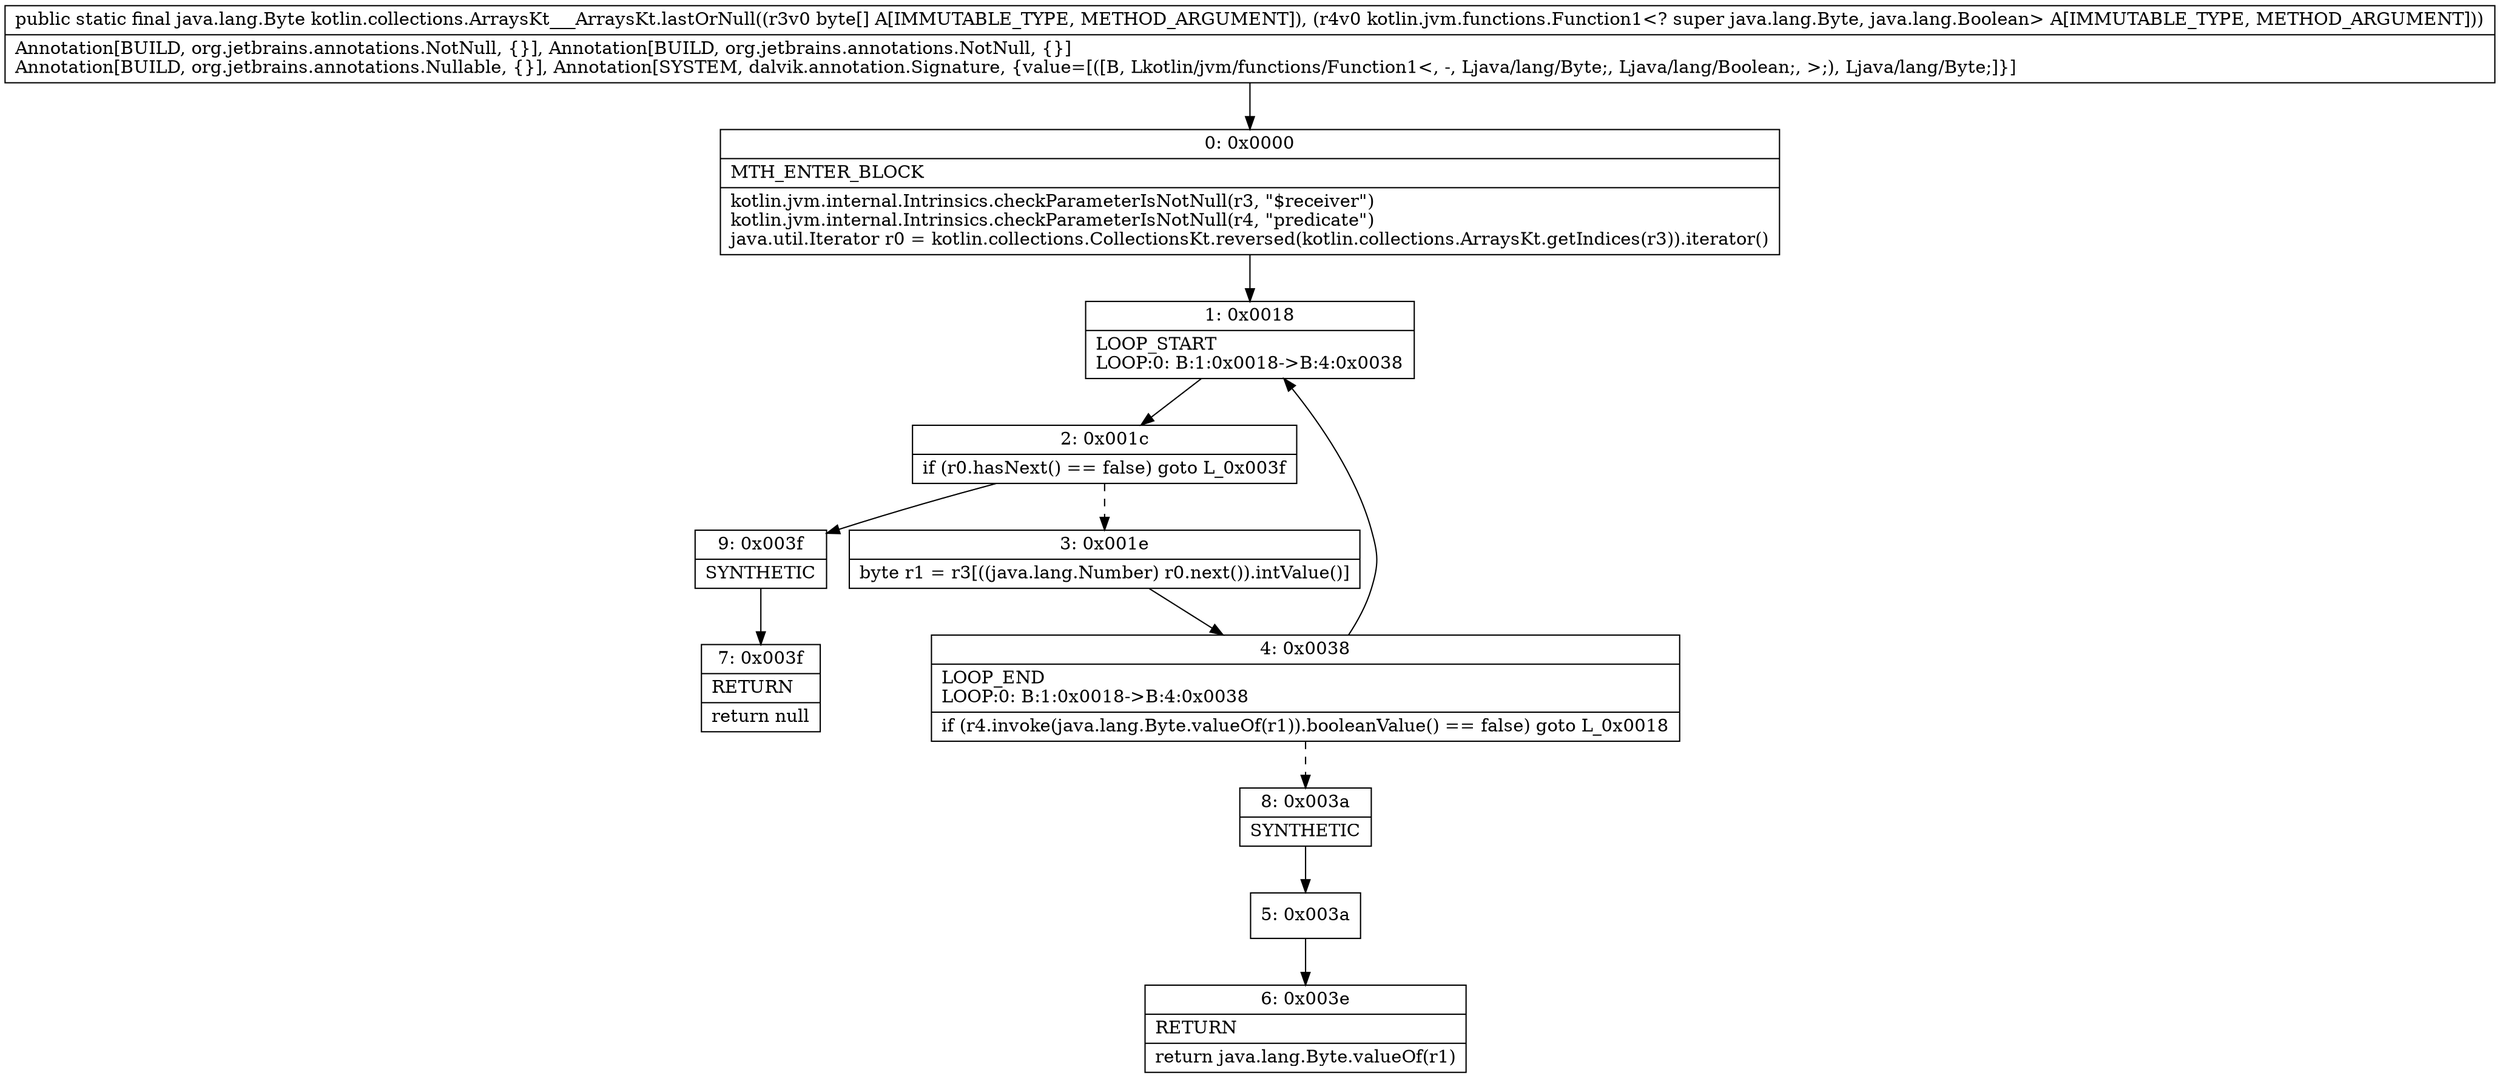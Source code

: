digraph "CFG forkotlin.collections.ArraysKt___ArraysKt.lastOrNull([BLkotlin\/jvm\/functions\/Function1;)Ljava\/lang\/Byte;" {
Node_0 [shape=record,label="{0\:\ 0x0000|MTH_ENTER_BLOCK\l|kotlin.jvm.internal.Intrinsics.checkParameterIsNotNull(r3, \"$receiver\")\lkotlin.jvm.internal.Intrinsics.checkParameterIsNotNull(r4, \"predicate\")\ljava.util.Iterator r0 = kotlin.collections.CollectionsKt.reversed(kotlin.collections.ArraysKt.getIndices(r3)).iterator()\l}"];
Node_1 [shape=record,label="{1\:\ 0x0018|LOOP_START\lLOOP:0: B:1:0x0018\-\>B:4:0x0038\l}"];
Node_2 [shape=record,label="{2\:\ 0x001c|if (r0.hasNext() == false) goto L_0x003f\l}"];
Node_3 [shape=record,label="{3\:\ 0x001e|byte r1 = r3[((java.lang.Number) r0.next()).intValue()]\l}"];
Node_4 [shape=record,label="{4\:\ 0x0038|LOOP_END\lLOOP:0: B:1:0x0018\-\>B:4:0x0038\l|if (r4.invoke(java.lang.Byte.valueOf(r1)).booleanValue() == false) goto L_0x0018\l}"];
Node_5 [shape=record,label="{5\:\ 0x003a}"];
Node_6 [shape=record,label="{6\:\ 0x003e|RETURN\l|return java.lang.Byte.valueOf(r1)\l}"];
Node_7 [shape=record,label="{7\:\ 0x003f|RETURN\l|return null\l}"];
Node_8 [shape=record,label="{8\:\ 0x003a|SYNTHETIC\l}"];
Node_9 [shape=record,label="{9\:\ 0x003f|SYNTHETIC\l}"];
MethodNode[shape=record,label="{public static final java.lang.Byte kotlin.collections.ArraysKt___ArraysKt.lastOrNull((r3v0 byte[] A[IMMUTABLE_TYPE, METHOD_ARGUMENT]), (r4v0 kotlin.jvm.functions.Function1\<? super java.lang.Byte, java.lang.Boolean\> A[IMMUTABLE_TYPE, METHOD_ARGUMENT]))  | Annotation[BUILD, org.jetbrains.annotations.NotNull, \{\}], Annotation[BUILD, org.jetbrains.annotations.NotNull, \{\}]\lAnnotation[BUILD, org.jetbrains.annotations.Nullable, \{\}], Annotation[SYSTEM, dalvik.annotation.Signature, \{value=[([B, Lkotlin\/jvm\/functions\/Function1\<, \-, Ljava\/lang\/Byte;, Ljava\/lang\/Boolean;, \>;), Ljava\/lang\/Byte;]\}]\l}"];
MethodNode -> Node_0;
Node_0 -> Node_1;
Node_1 -> Node_2;
Node_2 -> Node_3[style=dashed];
Node_2 -> Node_9;
Node_3 -> Node_4;
Node_4 -> Node_1;
Node_4 -> Node_8[style=dashed];
Node_5 -> Node_6;
Node_8 -> Node_5;
Node_9 -> Node_7;
}

